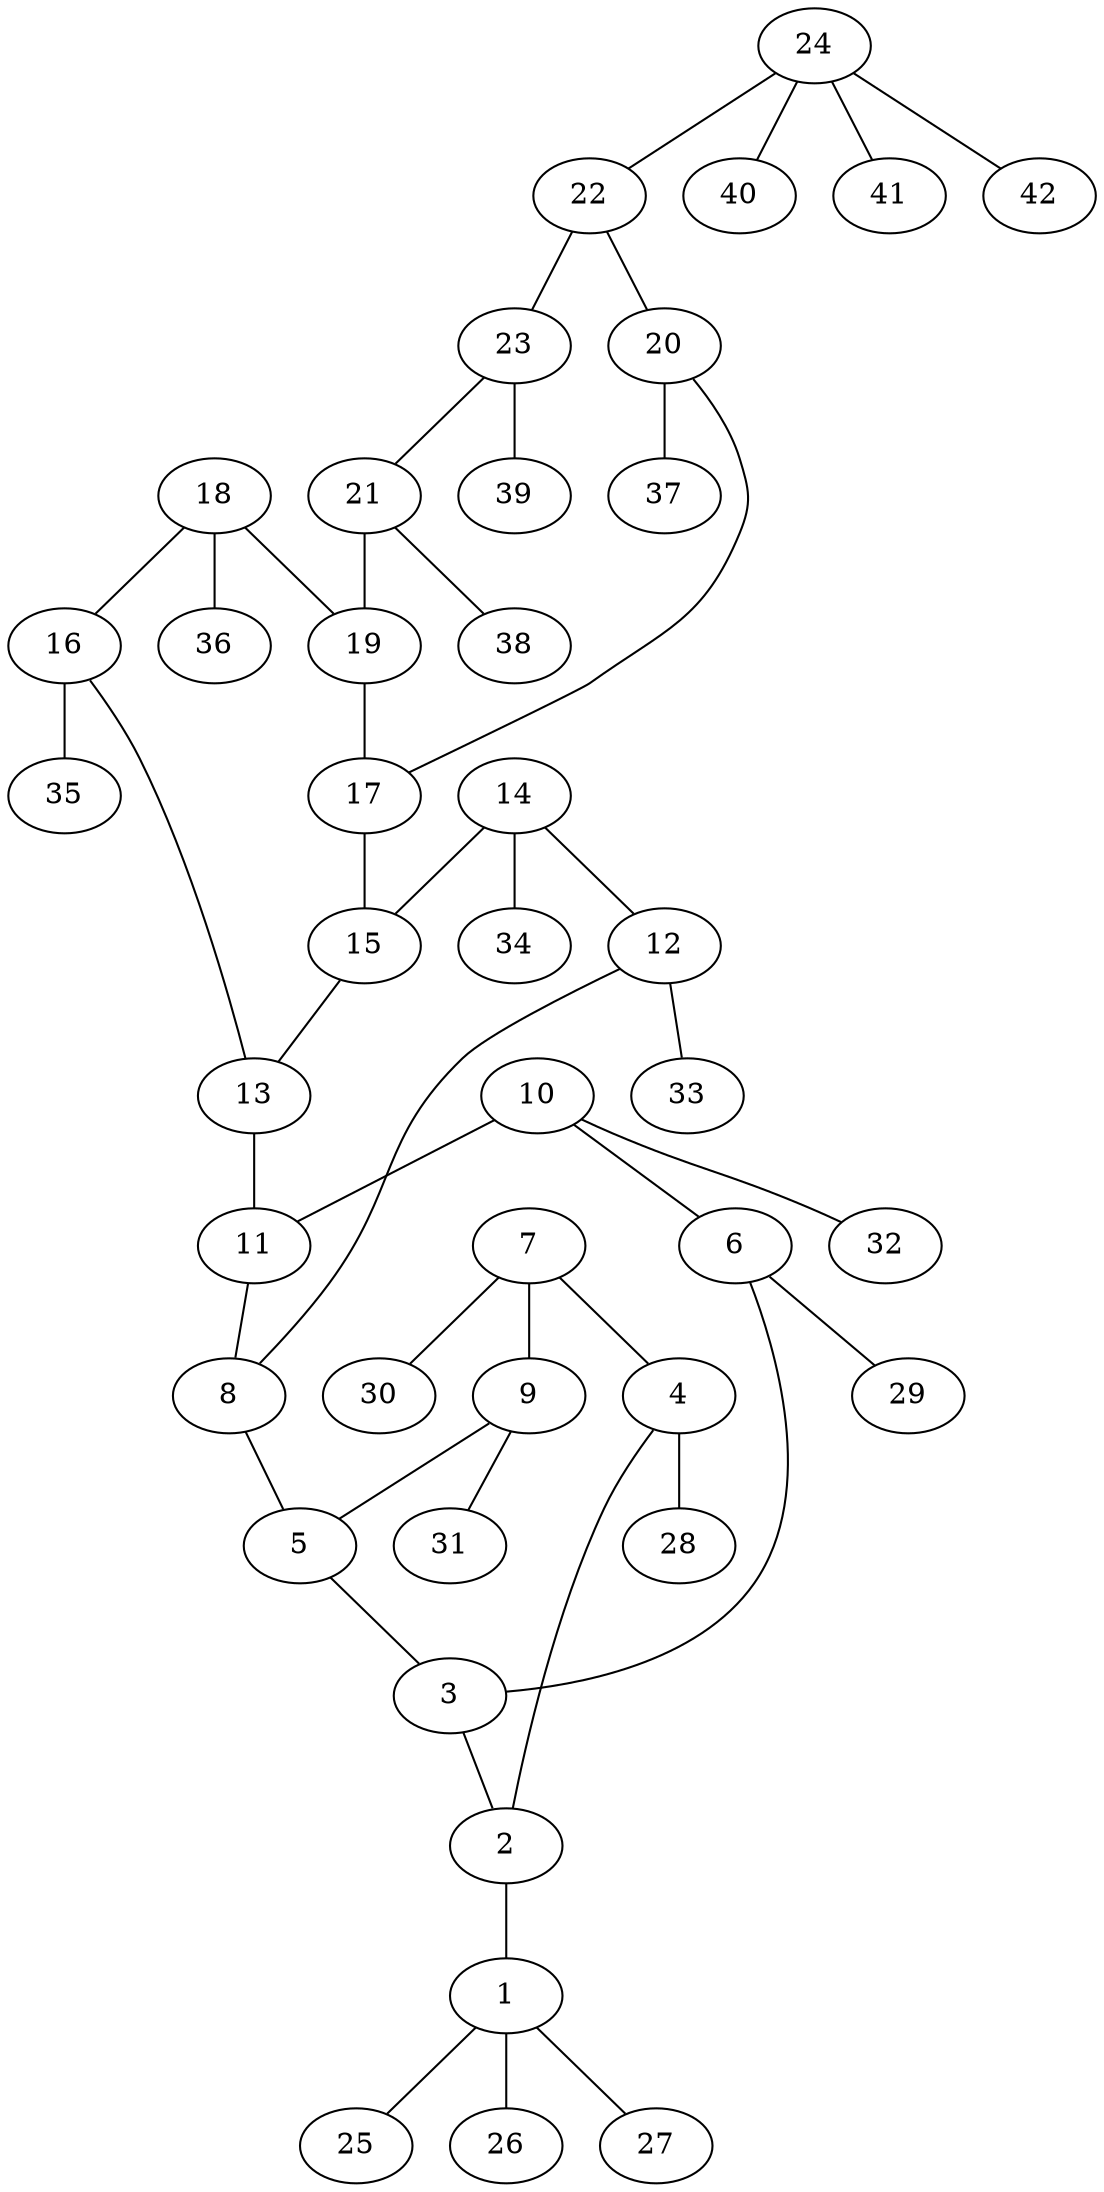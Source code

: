 graph molecule_909 {
	1	 [chem=C];
	25	 [chem=H];
	1 -- 25	 [valence=1];
	26	 [chem=H];
	1 -- 26	 [valence=1];
	27	 [chem=H];
	1 -- 27	 [valence=1];
	2	 [chem=C];
	2 -- 1	 [valence=1];
	3	 [chem=C];
	3 -- 2	 [valence=2];
	4	 [chem=C];
	4 -- 2	 [valence=1];
	28	 [chem=H];
	4 -- 28	 [valence=1];
	5	 [chem=C];
	5 -- 3	 [valence=1];
	6	 [chem=C];
	6 -- 3	 [valence=1];
	29	 [chem=H];
	6 -- 29	 [valence=1];
	7	 [chem=C];
	7 -- 4	 [valence=2];
	9	 [chem=C];
	7 -- 9	 [valence=1];
	30	 [chem=H];
	7 -- 30	 [valence=1];
	8	 [chem=C];
	8 -- 5	 [valence=1];
	9 -- 5	 [valence=2];
	31	 [chem=H];
	9 -- 31	 [valence=1];
	10	 [chem=C];
	10 -- 6	 [valence=2];
	11	 [chem=C];
	10 -- 11	 [valence=1];
	32	 [chem=H];
	10 -- 32	 [valence=1];
	11 -- 8	 [valence=2];
	12	 [chem=C];
	12 -- 8	 [valence=1];
	33	 [chem=H];
	12 -- 33	 [valence=1];
	13	 [chem=C];
	13 -- 11	 [valence=1];
	14	 [chem=C];
	14 -- 12	 [valence=2];
	15	 [chem=C];
	14 -- 15	 [valence=1];
	34	 [chem=H];
	14 -- 34	 [valence=1];
	15 -- 13	 [valence=2];
	16	 [chem=C];
	16 -- 13	 [valence=1];
	35	 [chem=H];
	16 -- 35	 [valence=1];
	17	 [chem=C];
	17 -- 15	 [valence=1];
	18	 [chem=C];
	18 -- 16	 [valence=2];
	19	 [chem=C];
	18 -- 19	 [valence=1];
	36	 [chem=H];
	18 -- 36	 [valence=1];
	19 -- 17	 [valence=2];
	20	 [chem=C];
	20 -- 17	 [valence=1];
	37	 [chem=H];
	20 -- 37	 [valence=1];
	21	 [chem=C];
	21 -- 19	 [valence=1];
	38	 [chem=H];
	21 -- 38	 [valence=1];
	22	 [chem=C];
	22 -- 20	 [valence=2];
	23	 [chem=C];
	22 -- 23	 [valence=1];
	23 -- 21	 [valence=2];
	39	 [chem=H];
	23 -- 39	 [valence=1];
	24	 [chem=C];
	24 -- 22	 [valence=1];
	40	 [chem=H];
	24 -- 40	 [valence=1];
	41	 [chem=H];
	24 -- 41	 [valence=1];
	42	 [chem=H];
	24 -- 42	 [valence=1];
}
